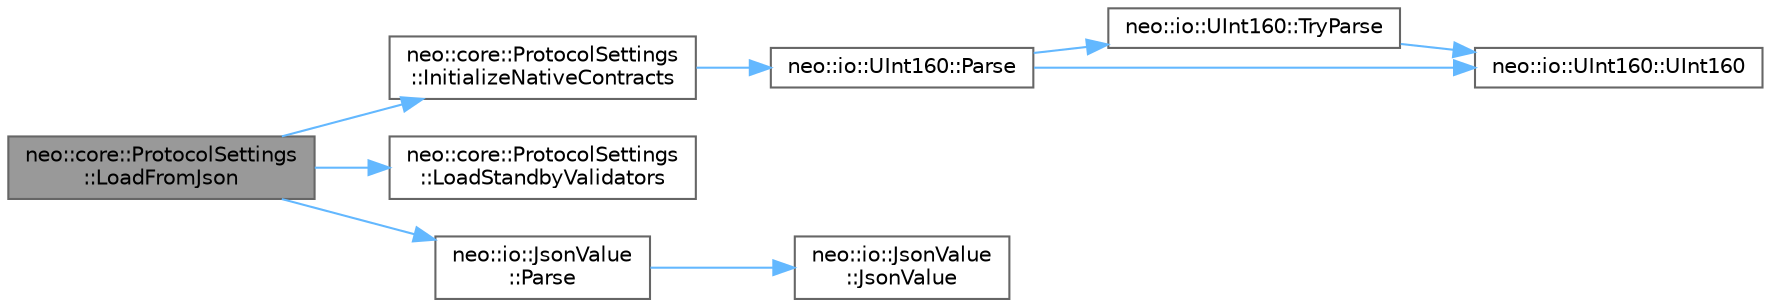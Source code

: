 digraph "neo::core::ProtocolSettings::LoadFromJson"
{
 // LATEX_PDF_SIZE
  bgcolor="transparent";
  edge [fontname=Helvetica,fontsize=10,labelfontname=Helvetica,labelfontsize=10];
  node [fontname=Helvetica,fontsize=10,shape=box,height=0.2,width=0.4];
  rankdir="LR";
  Node1 [id="Node000001",label="neo::core::ProtocolSettings\l::LoadFromJson",height=0.2,width=0.4,color="gray40", fillcolor="grey60", style="filled", fontcolor="black",tooltip="Load settings from JSON string."];
  Node1 -> Node2 [id="edge9_Node000001_Node000002",color="steelblue1",style="solid",tooltip=" "];
  Node2 [id="Node000002",label="neo::core::ProtocolSettings\l::InitializeNativeContracts",height=0.2,width=0.4,color="grey40", fillcolor="white", style="filled",URL="$classneo_1_1core_1_1_protocol_settings.html#a43cdc565aeb826f11377a1669e8052e9",tooltip=" "];
  Node2 -> Node3 [id="edge10_Node000002_Node000003",color="steelblue1",style="solid",tooltip=" "];
  Node3 [id="Node000003",label="neo::io::UInt160::Parse",height=0.2,width=0.4,color="grey40", fillcolor="white", style="filled",URL="$classneo_1_1io_1_1_u_int160.html#aff15950166fb8a9a018e85e419500115",tooltip="Parses a hexadecimal string into a UInt160."];
  Node3 -> Node4 [id="edge11_Node000003_Node000004",color="steelblue1",style="solid",tooltip=" "];
  Node4 [id="Node000004",label="neo::io::UInt160::TryParse",height=0.2,width=0.4,color="grey40", fillcolor="white", style="filled",URL="$classneo_1_1io_1_1_u_int160.html#ab05ad86c095702985a3c48b025c6e0bc",tooltip="Tries to parse a hexadecimal string into a UInt160."];
  Node4 -> Node5 [id="edge12_Node000004_Node000005",color="steelblue1",style="solid",tooltip=" "];
  Node5 [id="Node000005",label="neo::io::UInt160::UInt160",height=0.2,width=0.4,color="grey40", fillcolor="white", style="filled",URL="$classneo_1_1io_1_1_u_int160.html#a975ac19e433b0ceb17f5b56454667fa5",tooltip="Constructs a UInt160 initialized to zero."];
  Node3 -> Node5 [id="edge13_Node000003_Node000005",color="steelblue1",style="solid",tooltip=" "];
  Node1 -> Node6 [id="edge14_Node000001_Node000006",color="steelblue1",style="solid",tooltip=" "];
  Node6 [id="Node000006",label="neo::core::ProtocolSettings\l::LoadStandbyValidators",height=0.2,width=0.4,color="grey40", fillcolor="white", style="filled",URL="$classneo_1_1core_1_1_protocol_settings.html#ab33efdf1c5118a7c1a0fc2b752a7aa97",tooltip=" "];
  Node1 -> Node7 [id="edge15_Node000001_Node000007",color="steelblue1",style="solid",tooltip=" "];
  Node7 [id="Node000007",label="neo::io::JsonValue\l::Parse",height=0.2,width=0.4,color="grey40", fillcolor="white", style="filled",URL="$classneo_1_1io_1_1_json_value.html#a59fcf296e9daf16537b4a037f499e635",tooltip=" "];
  Node7 -> Node8 [id="edge16_Node000007_Node000008",color="steelblue1",style="solid",tooltip=" "];
  Node8 [id="Node000008",label="neo::io::JsonValue\l::JsonValue",height=0.2,width=0.4,color="grey40", fillcolor="white", style="filled",URL="$classneo_1_1io_1_1_json_value.html#a4c424d01730d7e5e1117ecc35fa5a3c3",tooltip=" "];
}
